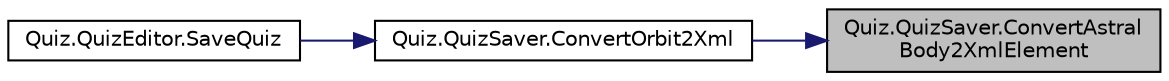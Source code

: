 digraph "Quiz.QuizSaver.ConvertAstralBody2XmlElement"
{
 // INTERACTIVE_SVG=YES
 // LATEX_PDF_SIZE
  edge [fontname="Helvetica",fontsize="10",labelfontname="Helvetica",labelfontsize="10"];
  node [fontname="Helvetica",fontsize="10",shape=record];
  rankdir="RL";
  Node1 [label="Quiz.QuizSaver.ConvertAstral\lBody2XmlElement",height=0.2,width=0.4,color="black", fillcolor="grey75", style="filled", fontcolor="black",tooltip=" "];
  Node1 -> Node2 [dir="back",color="midnightblue",fontsize="10",style="solid",fontname="Helvetica"];
  Node2 [label="Quiz.QuizSaver.ConvertOrbit2Xml",height=0.2,width=0.4,color="black", fillcolor="white", style="filled",URL="$class_quiz_1_1_quiz_saver.html#a2085ac4d9d04a7cbd1f245edc6aa08e1",tooltip="将星体群转为XML文档"];
  Node2 -> Node3 [dir="back",color="midnightblue",fontsize="10",style="solid",fontname="Helvetica"];
  Node3 [label="Quiz.QuizEditor.SaveQuiz",height=0.2,width=0.4,color="black", fillcolor="white", style="filled",URL="$class_quiz_1_1_quiz_editor.html#a018a7ec6f35c49aa66938aef92f9b608",tooltip="保存问题"];
}
